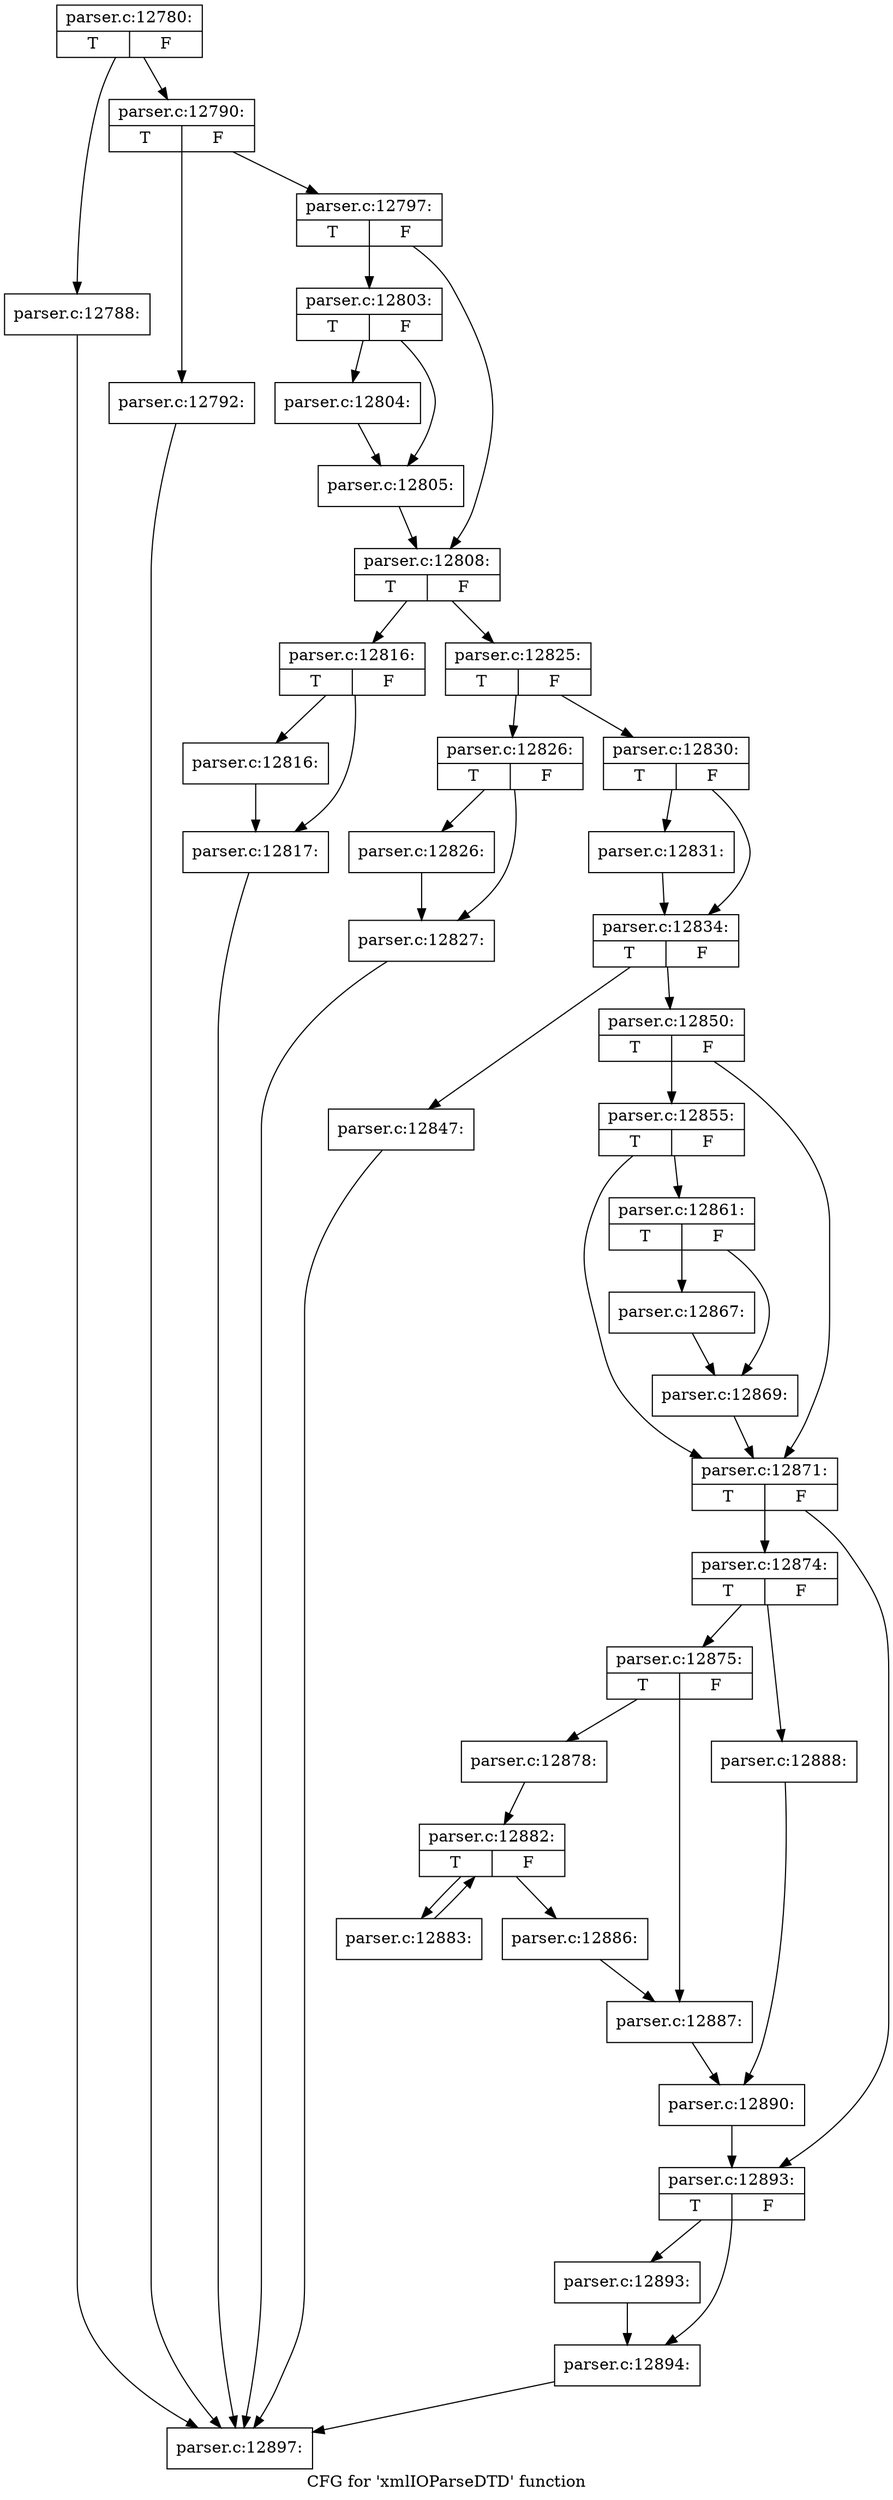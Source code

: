 digraph "CFG for 'xmlIOParseDTD' function" {
	label="CFG for 'xmlIOParseDTD' function";

	Node0x5a5c200 [shape=record,label="{parser.c:12780:|{<s0>T|<s1>F}}"];
	Node0x5a5c200 -> Node0x5ea6f70;
	Node0x5a5c200 -> Node0x5ea6fc0;
	Node0x5ea6f70 [shape=record,label="{parser.c:12788:}"];
	Node0x5ea6f70 -> Node0x5ea57b0;
	Node0x5ea6fc0 [shape=record,label="{parser.c:12790:|{<s0>T|<s1>F}}"];
	Node0x5ea6fc0 -> Node0x5ea75a0;
	Node0x5ea6fc0 -> Node0x5ea75f0;
	Node0x5ea75a0 [shape=record,label="{parser.c:12792:}"];
	Node0x5ea75a0 -> Node0x5ea57b0;
	Node0x5ea75f0 [shape=record,label="{parser.c:12797:|{<s0>T|<s1>F}}"];
	Node0x5ea75f0 -> Node0x5ea7f90;
	Node0x5ea75f0 -> Node0x5ea7fe0;
	Node0x5ea7f90 [shape=record,label="{parser.c:12803:|{<s0>T|<s1>F}}"];
	Node0x5ea7f90 -> Node0x5ea83a0;
	Node0x5ea7f90 -> Node0x5ea83f0;
	Node0x5ea83a0 [shape=record,label="{parser.c:12804:}"];
	Node0x5ea83a0 -> Node0x5ea83f0;
	Node0x5ea83f0 [shape=record,label="{parser.c:12805:}"];
	Node0x5ea83f0 -> Node0x5ea7fe0;
	Node0x5ea7fe0 [shape=record,label="{parser.c:12808:|{<s0>T|<s1>F}}"];
	Node0x5ea7fe0 -> Node0x5ea9680;
	Node0x5ea7fe0 -> Node0x5ea96d0;
	Node0x5ea9680 [shape=record,label="{parser.c:12816:|{<s0>T|<s1>F}}"];
	Node0x5ea9680 -> Node0x5ea9a90;
	Node0x5ea9680 -> Node0x5ea9ae0;
	Node0x5ea9a90 [shape=record,label="{parser.c:12816:}"];
	Node0x5ea9a90 -> Node0x5ea9ae0;
	Node0x5ea9ae0 [shape=record,label="{parser.c:12817:}"];
	Node0x5ea9ae0 -> Node0x5ea57b0;
	Node0x5ea96d0 [shape=record,label="{parser.c:12825:|{<s0>T|<s1>F}}"];
	Node0x5ea96d0 -> Node0x5eaa4b0;
	Node0x5ea96d0 -> Node0x5eaa500;
	Node0x5eaa4b0 [shape=record,label="{parser.c:12826:|{<s0>T|<s1>F}}"];
	Node0x5eaa4b0 -> Node0x5eaaa20;
	Node0x5eaa4b0 -> Node0x5eaaa70;
	Node0x5eaaa20 [shape=record,label="{parser.c:12826:}"];
	Node0x5eaaa20 -> Node0x5eaaa70;
	Node0x5eaaa70 [shape=record,label="{parser.c:12827:}"];
	Node0x5eaaa70 -> Node0x5ea57b0;
	Node0x5eaa500 [shape=record,label="{parser.c:12830:|{<s0>T|<s1>F}}"];
	Node0x5eaa500 -> Node0x5eab2f0;
	Node0x5eaa500 -> Node0x5eab340;
	Node0x5eab2f0 [shape=record,label="{parser.c:12831:}"];
	Node0x5eab2f0 -> Node0x5eab340;
	Node0x5eab340 [shape=record,label="{parser.c:12834:|{<s0>T|<s1>F}}"];
	Node0x5eab340 -> Node0x5ead1f0;
	Node0x5eab340 -> Node0x5ead240;
	Node0x5ead1f0 [shape=record,label="{parser.c:12847:}"];
	Node0x5ead1f0 -> Node0x5ea57b0;
	Node0x5ead240 [shape=record,label="{parser.c:12850:|{<s0>T|<s1>F}}"];
	Node0x5ead240 -> Node0x5eae6d0;
	Node0x5ead240 -> Node0x5eae680;
	Node0x5eae6d0 [shape=record,label="{parser.c:12855:|{<s0>T|<s1>F}}"];
	Node0x5eae6d0 -> Node0x5eae630;
	Node0x5eae6d0 -> Node0x5eae680;
	Node0x5eae630 [shape=record,label="{parser.c:12861:|{<s0>T|<s1>F}}"];
	Node0x5eae630 -> Node0x5eb0a30;
	Node0x5eae630 -> Node0x5eb0a80;
	Node0x5eb0a30 [shape=record,label="{parser.c:12867:}"];
	Node0x5eb0a30 -> Node0x5eb0a80;
	Node0x5eb0a80 [shape=record,label="{parser.c:12869:}"];
	Node0x5eb0a80 -> Node0x5eae680;
	Node0x5eae680 [shape=record,label="{parser.c:12871:|{<s0>T|<s1>F}}"];
	Node0x5eae680 -> Node0x5eb14a0;
	Node0x5eae680 -> Node0x5eb14f0;
	Node0x5eb14a0 [shape=record,label="{parser.c:12874:|{<s0>T|<s1>F}}"];
	Node0x5eb14a0 -> Node0x5eb1960;
	Node0x5eb14a0 -> Node0x5eb1a00;
	Node0x5eb1960 [shape=record,label="{parser.c:12875:|{<s0>T|<s1>F}}"];
	Node0x5eb1960 -> Node0x5eb2510;
	Node0x5eb1960 -> Node0x5eb2560;
	Node0x5eb2510 [shape=record,label="{parser.c:12878:}"];
	Node0x5eb2510 -> Node0x5eb3000;
	Node0x5eb3000 [shape=record,label="{parser.c:12882:|{<s0>T|<s1>F}}"];
	Node0x5eb3000 -> Node0x5eb33f0;
	Node0x5eb3000 -> Node0x5eb3220;
	Node0x5eb33f0 [shape=record,label="{parser.c:12883:}"];
	Node0x5eb33f0 -> Node0x5eb3000;
	Node0x5eb3220 [shape=record,label="{parser.c:12886:}"];
	Node0x5eb3220 -> Node0x5eb2560;
	Node0x5eb2560 [shape=record,label="{parser.c:12887:}"];
	Node0x5eb2560 -> Node0x5eb19b0;
	Node0x5eb1a00 [shape=record,label="{parser.c:12888:}"];
	Node0x5eb1a00 -> Node0x5eb19b0;
	Node0x5eb19b0 [shape=record,label="{parser.c:12890:}"];
	Node0x5eb19b0 -> Node0x5eb14f0;
	Node0x5eb14f0 [shape=record,label="{parser.c:12893:|{<s0>T|<s1>F}}"];
	Node0x5eb14f0 -> Node0x5eb4410;
	Node0x5eb14f0 -> Node0x5eb4460;
	Node0x5eb4410 [shape=record,label="{parser.c:12893:}"];
	Node0x5eb4410 -> Node0x5eb4460;
	Node0x5eb4460 [shape=record,label="{parser.c:12894:}"];
	Node0x5eb4460 -> Node0x5ea57b0;
	Node0x5ea57b0 [shape=record,label="{parser.c:12897:}"];
}
